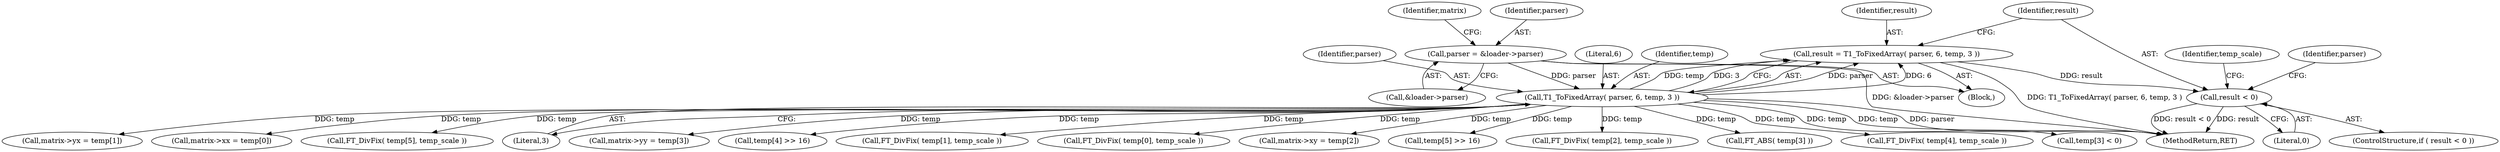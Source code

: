 digraph "1_savannah_8b281f83e8516535756f92dbf90940ac44bd45e1_0@del" {
"1000154" [label="(Call,result < 0)"];
"1000146" [label="(Call,result = T1_ToFixedArray( parser, 6, temp, 3 ))"];
"1000148" [label="(Call,T1_ToFixedArray( parser, 6, temp, 3 ))"];
"1000110" [label="(Call,parser = &loader->parser)"];
"1000111" [label="(Identifier,parser)"];
"1000149" [label="(Identifier,parser)"];
"1000110" [label="(Call,parser = &loader->parser)"];
"1000275" [label="(Call,matrix->xy = temp[2])"];
"1000302" [label="(Call,temp[5] >> 16)"];
"1000225" [label="(Call,FT_DivFix( temp[2], temp_scale ))"];
"1000112" [label="(Call,&loader->parser)"];
"1000169" [label="(Call,FT_ABS( temp[3] ))"];
"1000234" [label="(Call,FT_DivFix( temp[4], temp_scale ))"];
"1000253" [label="(Call,temp[3] < 0)"];
"1000307" [label="(MethodReturn,RET)"];
"1000268" [label="(Call,matrix->yx = temp[1])"];
"1000168" [label="(Identifier,temp_scale)"];
"1000153" [label="(ControlStructure,if ( result < 0 ))"];
"1000150" [label="(Literal,6)"];
"1000151" [label="(Identifier,temp)"];
"1000108" [label="(Block,)"];
"1000147" [label="(Identifier,result)"];
"1000161" [label="(Identifier,parser)"];
"1000156" [label="(Literal,0)"];
"1000261" [label="(Call,matrix->xx = temp[0])"];
"1000154" [label="(Call,result < 0)"];
"1000243" [label="(Call,FT_DivFix( temp[5], temp_scale ))"];
"1000152" [label="(Literal,3)"];
"1000118" [label="(Identifier,matrix)"];
"1000148" [label="(Call,T1_ToFixedArray( parser, 6, temp, 3 ))"];
"1000282" [label="(Call,matrix->yy = temp[3])"];
"1000146" [label="(Call,result = T1_ToFixedArray( parser, 6, temp, 3 ))"];
"1000155" [label="(Identifier,result)"];
"1000293" [label="(Call,temp[4] >> 16)"];
"1000216" [label="(Call,FT_DivFix( temp[1], temp_scale ))"];
"1000207" [label="(Call,FT_DivFix( temp[0], temp_scale ))"];
"1000154" -> "1000153"  [label="AST: "];
"1000154" -> "1000156"  [label="CFG: "];
"1000155" -> "1000154"  [label="AST: "];
"1000156" -> "1000154"  [label="AST: "];
"1000161" -> "1000154"  [label="CFG: "];
"1000168" -> "1000154"  [label="CFG: "];
"1000154" -> "1000307"  [label="DDG: result"];
"1000154" -> "1000307"  [label="DDG: result < 0"];
"1000146" -> "1000154"  [label="DDG: result"];
"1000146" -> "1000108"  [label="AST: "];
"1000146" -> "1000148"  [label="CFG: "];
"1000147" -> "1000146"  [label="AST: "];
"1000148" -> "1000146"  [label="AST: "];
"1000155" -> "1000146"  [label="CFG: "];
"1000146" -> "1000307"  [label="DDG: T1_ToFixedArray( parser, 6, temp, 3 )"];
"1000148" -> "1000146"  [label="DDG: parser"];
"1000148" -> "1000146"  [label="DDG: 6"];
"1000148" -> "1000146"  [label="DDG: temp"];
"1000148" -> "1000146"  [label="DDG: 3"];
"1000148" -> "1000152"  [label="CFG: "];
"1000149" -> "1000148"  [label="AST: "];
"1000150" -> "1000148"  [label="AST: "];
"1000151" -> "1000148"  [label="AST: "];
"1000152" -> "1000148"  [label="AST: "];
"1000148" -> "1000307"  [label="DDG: temp"];
"1000148" -> "1000307"  [label="DDG: parser"];
"1000110" -> "1000148"  [label="DDG: parser"];
"1000148" -> "1000169"  [label="DDG: temp"];
"1000148" -> "1000207"  [label="DDG: temp"];
"1000148" -> "1000216"  [label="DDG: temp"];
"1000148" -> "1000225"  [label="DDG: temp"];
"1000148" -> "1000234"  [label="DDG: temp"];
"1000148" -> "1000243"  [label="DDG: temp"];
"1000148" -> "1000253"  [label="DDG: temp"];
"1000148" -> "1000261"  [label="DDG: temp"];
"1000148" -> "1000268"  [label="DDG: temp"];
"1000148" -> "1000275"  [label="DDG: temp"];
"1000148" -> "1000282"  [label="DDG: temp"];
"1000148" -> "1000293"  [label="DDG: temp"];
"1000148" -> "1000302"  [label="DDG: temp"];
"1000110" -> "1000108"  [label="AST: "];
"1000110" -> "1000112"  [label="CFG: "];
"1000111" -> "1000110"  [label="AST: "];
"1000112" -> "1000110"  [label="AST: "];
"1000118" -> "1000110"  [label="CFG: "];
"1000110" -> "1000307"  [label="DDG: &loader->parser"];
}
